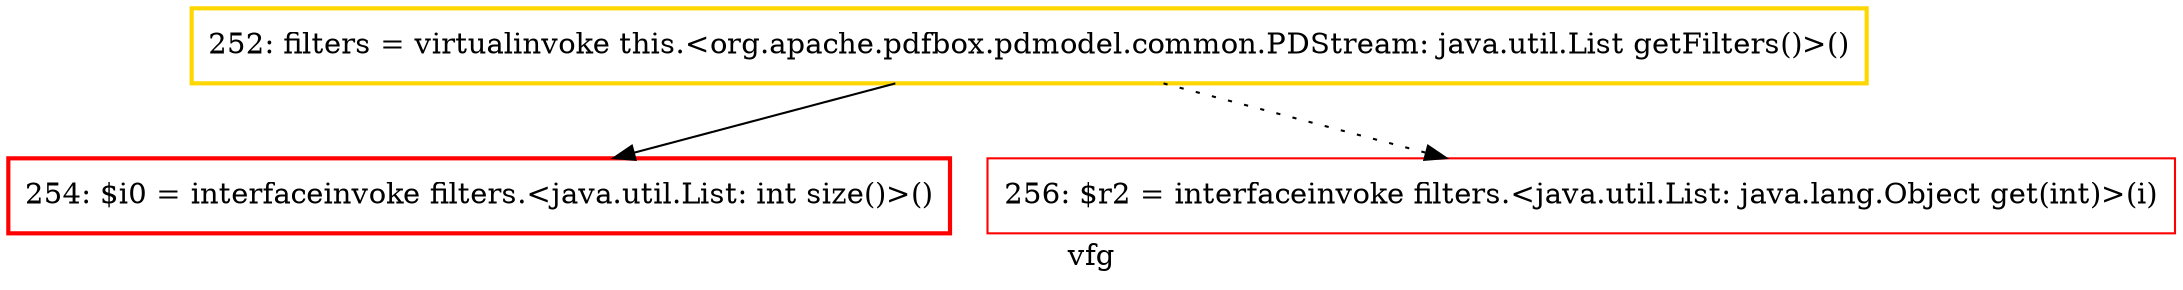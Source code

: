 digraph "vfg" {
    label="vfg";
node [shape=box];
"252: filters = virtualinvoke this.<org.apache.pdfbox.pdmodel.common.PDStream: java.util.List getFilters()>()" [style=bold] [color=gold]
"254: $i0 = interfaceinvoke filters.<java.util.List: int size()>()" [style=bold] [color=red]
"256: $r2 = interfaceinvoke filters.<java.util.List: java.lang.Object get(int)>(i)" [color=red]
"252: filters = virtualinvoke this.<org.apache.pdfbox.pdmodel.common.PDStream: java.util.List getFilters()>()"->"256: $r2 = interfaceinvoke filters.<java.util.List: java.lang.Object get(int)>(i)" [style=dotted];

"252: filters = virtualinvoke this.<org.apache.pdfbox.pdmodel.common.PDStream: java.util.List getFilters()>()"->"254: $i0 = interfaceinvoke filters.<java.util.List: int size()>()";

}